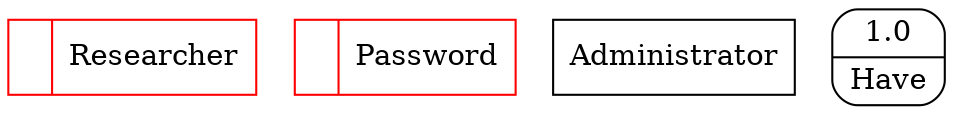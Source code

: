 digraph dfd2{ 
node[shape=record]
200 [label="<f0>  |<f1> Researcher " color=red];
201 [label="<f0>  |<f1> Password " color=red];
202 [label="Administrator" shape=box];
203 [label="{<f0> 1.0|<f1> Have }" shape=Mrecord];
}